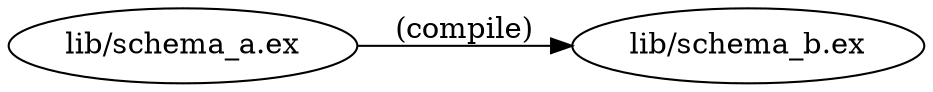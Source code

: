 
digraph "xref graph" {
rankdir=LR
  "lib/schema_a.ex"
  "lib/schema_a.ex" -> "lib/schema_b.ex" [label="(compile)"]
  "lib/schema_b.ex"
}
